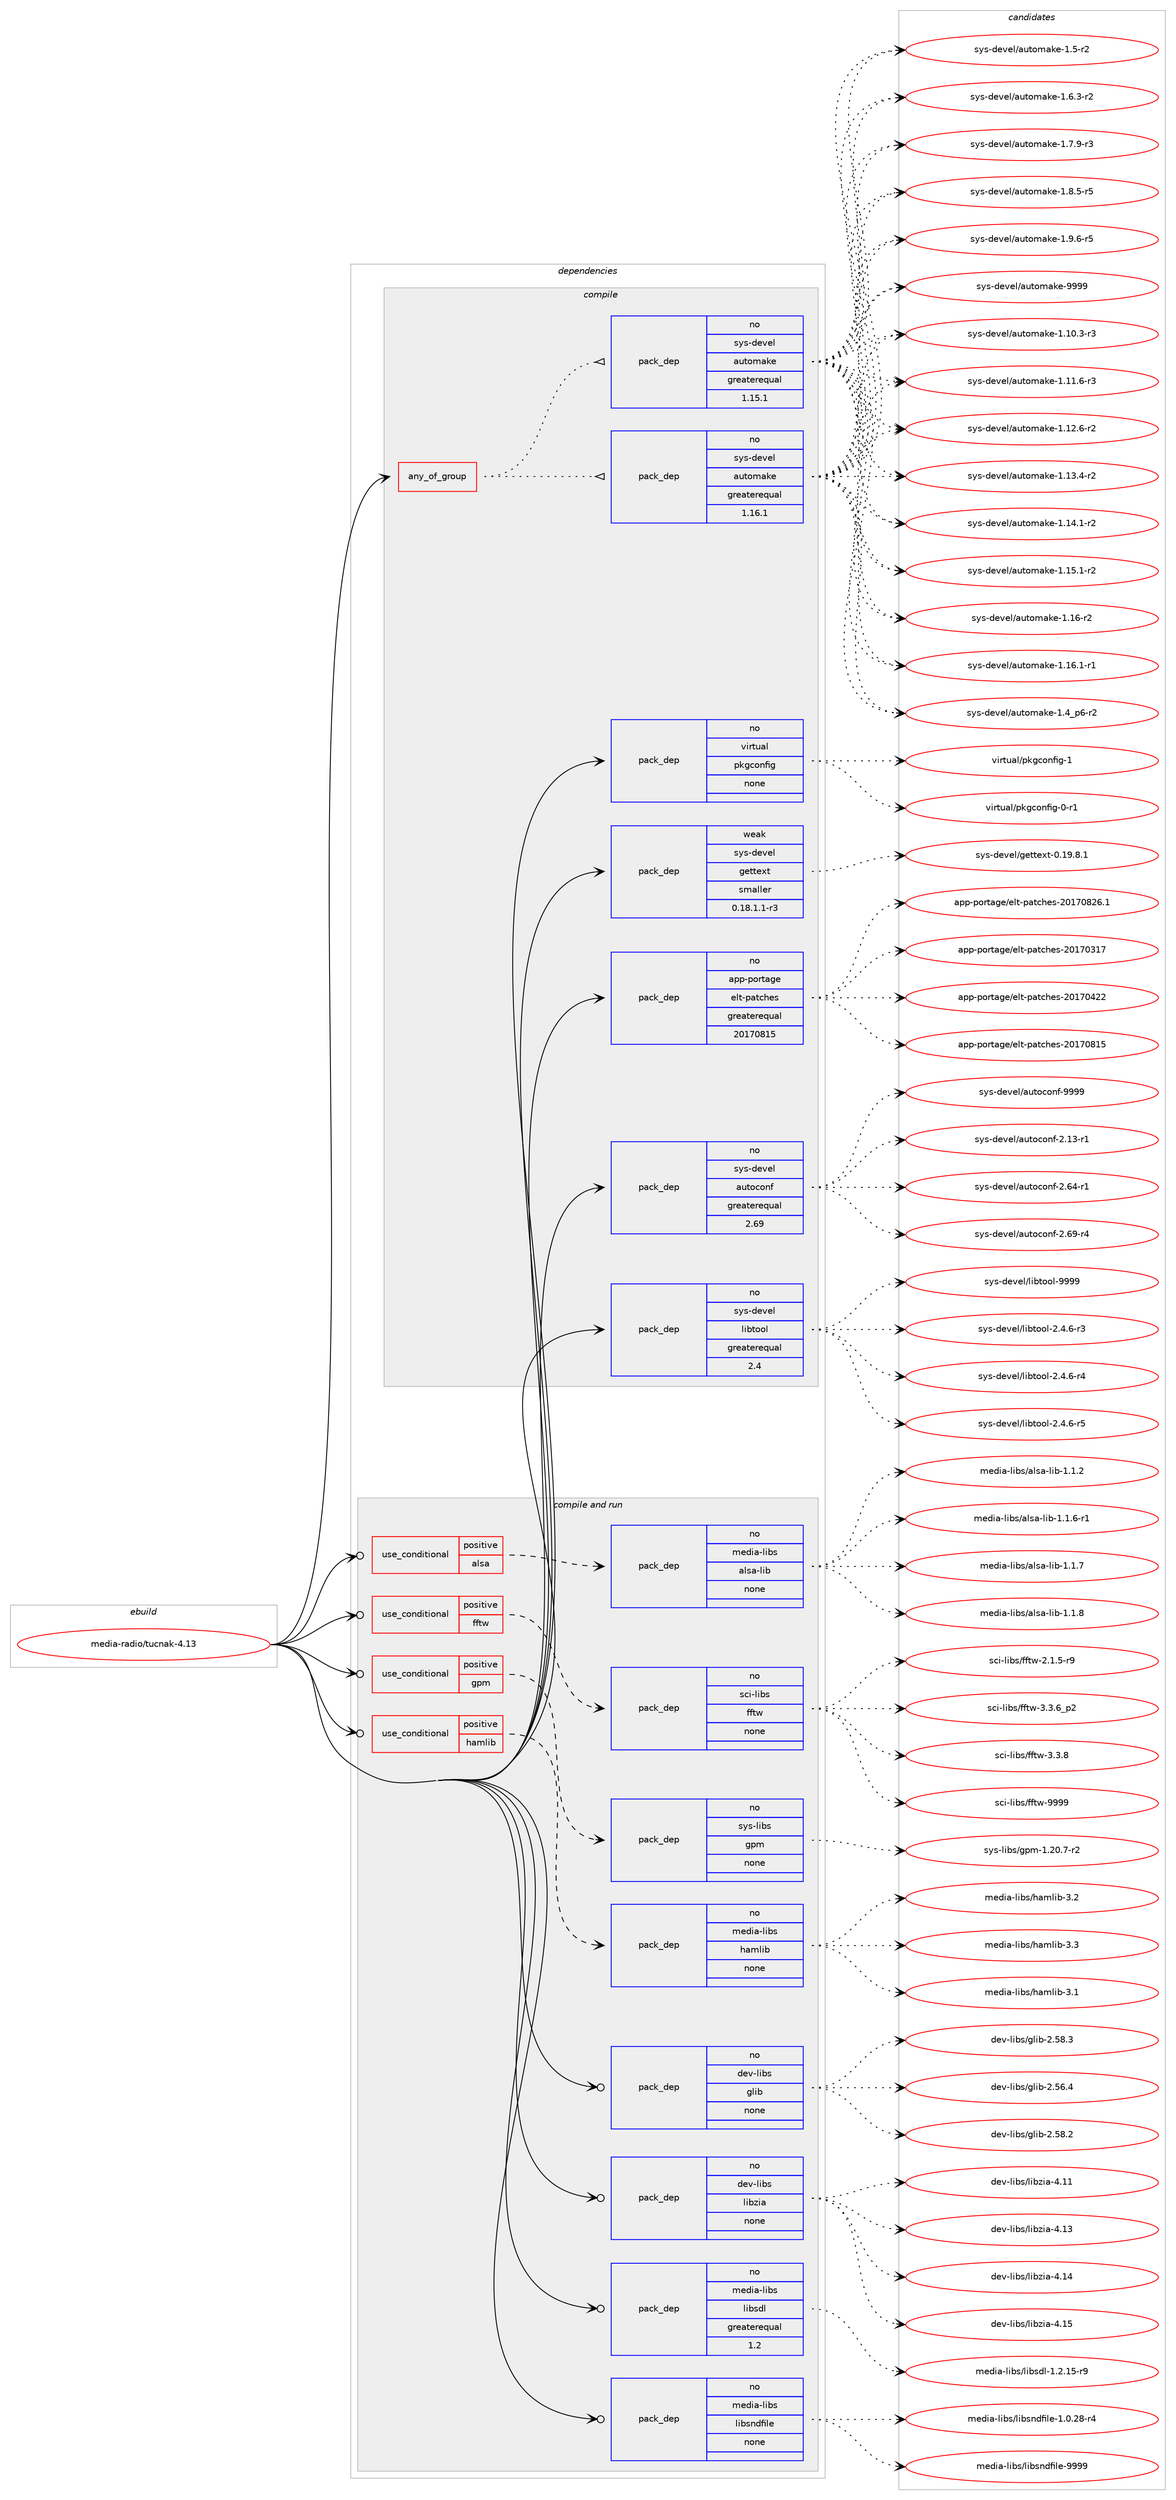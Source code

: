 digraph prolog {

# *************
# Graph options
# *************

newrank=true;
concentrate=true;
compound=true;
graph [rankdir=LR,fontname=Helvetica,fontsize=10,ranksep=1.5];#, ranksep=2.5, nodesep=0.2];
edge  [arrowhead=vee];
node  [fontname=Helvetica,fontsize=10];

# **********
# The ebuild
# **********

subgraph cluster_leftcol {
color=gray;
rank=same;
label=<<i>ebuild</i>>;
id [label="media-radio/tucnak-4.13", color=red, width=4, href="../media-radio/tucnak-4.13.svg"];
}

# ****************
# The dependencies
# ****************

subgraph cluster_midcol {
color=gray;
label=<<i>dependencies</i>>;
subgraph cluster_compile {
fillcolor="#eeeeee";
style=filled;
label=<<i>compile</i>>;
subgraph any25404 {
dependency1623631 [label=<<TABLE BORDER="0" CELLBORDER="1" CELLSPACING="0" CELLPADDING="4"><TR><TD CELLPADDING="10">any_of_group</TD></TR></TABLE>>, shape=none, color=red];subgraph pack1160831 {
dependency1623632 [label=<<TABLE BORDER="0" CELLBORDER="1" CELLSPACING="0" CELLPADDING="4" WIDTH="220"><TR><TD ROWSPAN="6" CELLPADDING="30">pack_dep</TD></TR><TR><TD WIDTH="110">no</TD></TR><TR><TD>sys-devel</TD></TR><TR><TD>automake</TD></TR><TR><TD>greaterequal</TD></TR><TR><TD>1.16.1</TD></TR></TABLE>>, shape=none, color=blue];
}
dependency1623631:e -> dependency1623632:w [weight=20,style="dotted",arrowhead="oinv"];
subgraph pack1160832 {
dependency1623633 [label=<<TABLE BORDER="0" CELLBORDER="1" CELLSPACING="0" CELLPADDING="4" WIDTH="220"><TR><TD ROWSPAN="6" CELLPADDING="30">pack_dep</TD></TR><TR><TD WIDTH="110">no</TD></TR><TR><TD>sys-devel</TD></TR><TR><TD>automake</TD></TR><TR><TD>greaterequal</TD></TR><TR><TD>1.15.1</TD></TR></TABLE>>, shape=none, color=blue];
}
dependency1623631:e -> dependency1623633:w [weight=20,style="dotted",arrowhead="oinv"];
}
id:e -> dependency1623631:w [weight=20,style="solid",arrowhead="vee"];
subgraph pack1160833 {
dependency1623634 [label=<<TABLE BORDER="0" CELLBORDER="1" CELLSPACING="0" CELLPADDING="4" WIDTH="220"><TR><TD ROWSPAN="6" CELLPADDING="30">pack_dep</TD></TR><TR><TD WIDTH="110">no</TD></TR><TR><TD>app-portage</TD></TR><TR><TD>elt-patches</TD></TR><TR><TD>greaterequal</TD></TR><TR><TD>20170815</TD></TR></TABLE>>, shape=none, color=blue];
}
id:e -> dependency1623634:w [weight=20,style="solid",arrowhead="vee"];
subgraph pack1160834 {
dependency1623635 [label=<<TABLE BORDER="0" CELLBORDER="1" CELLSPACING="0" CELLPADDING="4" WIDTH="220"><TR><TD ROWSPAN="6" CELLPADDING="30">pack_dep</TD></TR><TR><TD WIDTH="110">no</TD></TR><TR><TD>sys-devel</TD></TR><TR><TD>autoconf</TD></TR><TR><TD>greaterequal</TD></TR><TR><TD>2.69</TD></TR></TABLE>>, shape=none, color=blue];
}
id:e -> dependency1623635:w [weight=20,style="solid",arrowhead="vee"];
subgraph pack1160835 {
dependency1623636 [label=<<TABLE BORDER="0" CELLBORDER="1" CELLSPACING="0" CELLPADDING="4" WIDTH="220"><TR><TD ROWSPAN="6" CELLPADDING="30">pack_dep</TD></TR><TR><TD WIDTH="110">no</TD></TR><TR><TD>sys-devel</TD></TR><TR><TD>libtool</TD></TR><TR><TD>greaterequal</TD></TR><TR><TD>2.4</TD></TR></TABLE>>, shape=none, color=blue];
}
id:e -> dependency1623636:w [weight=20,style="solid",arrowhead="vee"];
subgraph pack1160836 {
dependency1623637 [label=<<TABLE BORDER="0" CELLBORDER="1" CELLSPACING="0" CELLPADDING="4" WIDTH="220"><TR><TD ROWSPAN="6" CELLPADDING="30">pack_dep</TD></TR><TR><TD WIDTH="110">no</TD></TR><TR><TD>virtual</TD></TR><TR><TD>pkgconfig</TD></TR><TR><TD>none</TD></TR><TR><TD></TD></TR></TABLE>>, shape=none, color=blue];
}
id:e -> dependency1623637:w [weight=20,style="solid",arrowhead="vee"];
subgraph pack1160837 {
dependency1623638 [label=<<TABLE BORDER="0" CELLBORDER="1" CELLSPACING="0" CELLPADDING="4" WIDTH="220"><TR><TD ROWSPAN="6" CELLPADDING="30">pack_dep</TD></TR><TR><TD WIDTH="110">weak</TD></TR><TR><TD>sys-devel</TD></TR><TR><TD>gettext</TD></TR><TR><TD>smaller</TD></TR><TR><TD>0.18.1.1-r3</TD></TR></TABLE>>, shape=none, color=blue];
}
id:e -> dependency1623638:w [weight=20,style="solid",arrowhead="vee"];
}
subgraph cluster_compileandrun {
fillcolor="#eeeeee";
style=filled;
label=<<i>compile and run</i>>;
subgraph cond436626 {
dependency1623639 [label=<<TABLE BORDER="0" CELLBORDER="1" CELLSPACING="0" CELLPADDING="4"><TR><TD ROWSPAN="3" CELLPADDING="10">use_conditional</TD></TR><TR><TD>positive</TD></TR><TR><TD>alsa</TD></TR></TABLE>>, shape=none, color=red];
subgraph pack1160838 {
dependency1623640 [label=<<TABLE BORDER="0" CELLBORDER="1" CELLSPACING="0" CELLPADDING="4" WIDTH="220"><TR><TD ROWSPAN="6" CELLPADDING="30">pack_dep</TD></TR><TR><TD WIDTH="110">no</TD></TR><TR><TD>media-libs</TD></TR><TR><TD>alsa-lib</TD></TR><TR><TD>none</TD></TR><TR><TD></TD></TR></TABLE>>, shape=none, color=blue];
}
dependency1623639:e -> dependency1623640:w [weight=20,style="dashed",arrowhead="vee"];
}
id:e -> dependency1623639:w [weight=20,style="solid",arrowhead="odotvee"];
subgraph cond436627 {
dependency1623641 [label=<<TABLE BORDER="0" CELLBORDER="1" CELLSPACING="0" CELLPADDING="4"><TR><TD ROWSPAN="3" CELLPADDING="10">use_conditional</TD></TR><TR><TD>positive</TD></TR><TR><TD>fftw</TD></TR></TABLE>>, shape=none, color=red];
subgraph pack1160839 {
dependency1623642 [label=<<TABLE BORDER="0" CELLBORDER="1" CELLSPACING="0" CELLPADDING="4" WIDTH="220"><TR><TD ROWSPAN="6" CELLPADDING="30">pack_dep</TD></TR><TR><TD WIDTH="110">no</TD></TR><TR><TD>sci-libs</TD></TR><TR><TD>fftw</TD></TR><TR><TD>none</TD></TR><TR><TD></TD></TR></TABLE>>, shape=none, color=blue];
}
dependency1623641:e -> dependency1623642:w [weight=20,style="dashed",arrowhead="vee"];
}
id:e -> dependency1623641:w [weight=20,style="solid",arrowhead="odotvee"];
subgraph cond436628 {
dependency1623643 [label=<<TABLE BORDER="0" CELLBORDER="1" CELLSPACING="0" CELLPADDING="4"><TR><TD ROWSPAN="3" CELLPADDING="10">use_conditional</TD></TR><TR><TD>positive</TD></TR><TR><TD>gpm</TD></TR></TABLE>>, shape=none, color=red];
subgraph pack1160840 {
dependency1623644 [label=<<TABLE BORDER="0" CELLBORDER="1" CELLSPACING="0" CELLPADDING="4" WIDTH="220"><TR><TD ROWSPAN="6" CELLPADDING="30">pack_dep</TD></TR><TR><TD WIDTH="110">no</TD></TR><TR><TD>sys-libs</TD></TR><TR><TD>gpm</TD></TR><TR><TD>none</TD></TR><TR><TD></TD></TR></TABLE>>, shape=none, color=blue];
}
dependency1623643:e -> dependency1623644:w [weight=20,style="dashed",arrowhead="vee"];
}
id:e -> dependency1623643:w [weight=20,style="solid",arrowhead="odotvee"];
subgraph cond436629 {
dependency1623645 [label=<<TABLE BORDER="0" CELLBORDER="1" CELLSPACING="0" CELLPADDING="4"><TR><TD ROWSPAN="3" CELLPADDING="10">use_conditional</TD></TR><TR><TD>positive</TD></TR><TR><TD>hamlib</TD></TR></TABLE>>, shape=none, color=red];
subgraph pack1160841 {
dependency1623646 [label=<<TABLE BORDER="0" CELLBORDER="1" CELLSPACING="0" CELLPADDING="4" WIDTH="220"><TR><TD ROWSPAN="6" CELLPADDING="30">pack_dep</TD></TR><TR><TD WIDTH="110">no</TD></TR><TR><TD>media-libs</TD></TR><TR><TD>hamlib</TD></TR><TR><TD>none</TD></TR><TR><TD></TD></TR></TABLE>>, shape=none, color=blue];
}
dependency1623645:e -> dependency1623646:w [weight=20,style="dashed",arrowhead="vee"];
}
id:e -> dependency1623645:w [weight=20,style="solid",arrowhead="odotvee"];
subgraph pack1160842 {
dependency1623647 [label=<<TABLE BORDER="0" CELLBORDER="1" CELLSPACING="0" CELLPADDING="4" WIDTH="220"><TR><TD ROWSPAN="6" CELLPADDING="30">pack_dep</TD></TR><TR><TD WIDTH="110">no</TD></TR><TR><TD>dev-libs</TD></TR><TR><TD>glib</TD></TR><TR><TD>none</TD></TR><TR><TD></TD></TR></TABLE>>, shape=none, color=blue];
}
id:e -> dependency1623647:w [weight=20,style="solid",arrowhead="odotvee"];
subgraph pack1160843 {
dependency1623648 [label=<<TABLE BORDER="0" CELLBORDER="1" CELLSPACING="0" CELLPADDING="4" WIDTH="220"><TR><TD ROWSPAN="6" CELLPADDING="30">pack_dep</TD></TR><TR><TD WIDTH="110">no</TD></TR><TR><TD>dev-libs</TD></TR><TR><TD>libzia</TD></TR><TR><TD>none</TD></TR><TR><TD></TD></TR></TABLE>>, shape=none, color=blue];
}
id:e -> dependency1623648:w [weight=20,style="solid",arrowhead="odotvee"];
subgraph pack1160844 {
dependency1623649 [label=<<TABLE BORDER="0" CELLBORDER="1" CELLSPACING="0" CELLPADDING="4" WIDTH="220"><TR><TD ROWSPAN="6" CELLPADDING="30">pack_dep</TD></TR><TR><TD WIDTH="110">no</TD></TR><TR><TD>media-libs</TD></TR><TR><TD>libsdl</TD></TR><TR><TD>greaterequal</TD></TR><TR><TD>1.2</TD></TR></TABLE>>, shape=none, color=blue];
}
id:e -> dependency1623649:w [weight=20,style="solid",arrowhead="odotvee"];
subgraph pack1160845 {
dependency1623650 [label=<<TABLE BORDER="0" CELLBORDER="1" CELLSPACING="0" CELLPADDING="4" WIDTH="220"><TR><TD ROWSPAN="6" CELLPADDING="30">pack_dep</TD></TR><TR><TD WIDTH="110">no</TD></TR><TR><TD>media-libs</TD></TR><TR><TD>libsndfile</TD></TR><TR><TD>none</TD></TR><TR><TD></TD></TR></TABLE>>, shape=none, color=blue];
}
id:e -> dependency1623650:w [weight=20,style="solid",arrowhead="odotvee"];
}
subgraph cluster_run {
fillcolor="#eeeeee";
style=filled;
label=<<i>run</i>>;
}
}

# **************
# The candidates
# **************

subgraph cluster_choices {
rank=same;
color=gray;
label=<<i>candidates</i>>;

subgraph choice1160831 {
color=black;
nodesep=1;
choice11512111545100101118101108479711711611110997107101454946494846514511451 [label="sys-devel/automake-1.10.3-r3", color=red, width=4,href="../sys-devel/automake-1.10.3-r3.svg"];
choice11512111545100101118101108479711711611110997107101454946494946544511451 [label="sys-devel/automake-1.11.6-r3", color=red, width=4,href="../sys-devel/automake-1.11.6-r3.svg"];
choice11512111545100101118101108479711711611110997107101454946495046544511450 [label="sys-devel/automake-1.12.6-r2", color=red, width=4,href="../sys-devel/automake-1.12.6-r2.svg"];
choice11512111545100101118101108479711711611110997107101454946495146524511450 [label="sys-devel/automake-1.13.4-r2", color=red, width=4,href="../sys-devel/automake-1.13.4-r2.svg"];
choice11512111545100101118101108479711711611110997107101454946495246494511450 [label="sys-devel/automake-1.14.1-r2", color=red, width=4,href="../sys-devel/automake-1.14.1-r2.svg"];
choice11512111545100101118101108479711711611110997107101454946495346494511450 [label="sys-devel/automake-1.15.1-r2", color=red, width=4,href="../sys-devel/automake-1.15.1-r2.svg"];
choice1151211154510010111810110847971171161111099710710145494649544511450 [label="sys-devel/automake-1.16-r2", color=red, width=4,href="../sys-devel/automake-1.16-r2.svg"];
choice11512111545100101118101108479711711611110997107101454946495446494511449 [label="sys-devel/automake-1.16.1-r1", color=red, width=4,href="../sys-devel/automake-1.16.1-r1.svg"];
choice115121115451001011181011084797117116111109971071014549465295112544511450 [label="sys-devel/automake-1.4_p6-r2", color=red, width=4,href="../sys-devel/automake-1.4_p6-r2.svg"];
choice11512111545100101118101108479711711611110997107101454946534511450 [label="sys-devel/automake-1.5-r2", color=red, width=4,href="../sys-devel/automake-1.5-r2.svg"];
choice115121115451001011181011084797117116111109971071014549465446514511450 [label="sys-devel/automake-1.6.3-r2", color=red, width=4,href="../sys-devel/automake-1.6.3-r2.svg"];
choice115121115451001011181011084797117116111109971071014549465546574511451 [label="sys-devel/automake-1.7.9-r3", color=red, width=4,href="../sys-devel/automake-1.7.9-r3.svg"];
choice115121115451001011181011084797117116111109971071014549465646534511453 [label="sys-devel/automake-1.8.5-r5", color=red, width=4,href="../sys-devel/automake-1.8.5-r5.svg"];
choice115121115451001011181011084797117116111109971071014549465746544511453 [label="sys-devel/automake-1.9.6-r5", color=red, width=4,href="../sys-devel/automake-1.9.6-r5.svg"];
choice115121115451001011181011084797117116111109971071014557575757 [label="sys-devel/automake-9999", color=red, width=4,href="../sys-devel/automake-9999.svg"];
dependency1623632:e -> choice11512111545100101118101108479711711611110997107101454946494846514511451:w [style=dotted,weight="100"];
dependency1623632:e -> choice11512111545100101118101108479711711611110997107101454946494946544511451:w [style=dotted,weight="100"];
dependency1623632:e -> choice11512111545100101118101108479711711611110997107101454946495046544511450:w [style=dotted,weight="100"];
dependency1623632:e -> choice11512111545100101118101108479711711611110997107101454946495146524511450:w [style=dotted,weight="100"];
dependency1623632:e -> choice11512111545100101118101108479711711611110997107101454946495246494511450:w [style=dotted,weight="100"];
dependency1623632:e -> choice11512111545100101118101108479711711611110997107101454946495346494511450:w [style=dotted,weight="100"];
dependency1623632:e -> choice1151211154510010111810110847971171161111099710710145494649544511450:w [style=dotted,weight="100"];
dependency1623632:e -> choice11512111545100101118101108479711711611110997107101454946495446494511449:w [style=dotted,weight="100"];
dependency1623632:e -> choice115121115451001011181011084797117116111109971071014549465295112544511450:w [style=dotted,weight="100"];
dependency1623632:e -> choice11512111545100101118101108479711711611110997107101454946534511450:w [style=dotted,weight="100"];
dependency1623632:e -> choice115121115451001011181011084797117116111109971071014549465446514511450:w [style=dotted,weight="100"];
dependency1623632:e -> choice115121115451001011181011084797117116111109971071014549465546574511451:w [style=dotted,weight="100"];
dependency1623632:e -> choice115121115451001011181011084797117116111109971071014549465646534511453:w [style=dotted,weight="100"];
dependency1623632:e -> choice115121115451001011181011084797117116111109971071014549465746544511453:w [style=dotted,weight="100"];
dependency1623632:e -> choice115121115451001011181011084797117116111109971071014557575757:w [style=dotted,weight="100"];
}
subgraph choice1160832 {
color=black;
nodesep=1;
choice11512111545100101118101108479711711611110997107101454946494846514511451 [label="sys-devel/automake-1.10.3-r3", color=red, width=4,href="../sys-devel/automake-1.10.3-r3.svg"];
choice11512111545100101118101108479711711611110997107101454946494946544511451 [label="sys-devel/automake-1.11.6-r3", color=red, width=4,href="../sys-devel/automake-1.11.6-r3.svg"];
choice11512111545100101118101108479711711611110997107101454946495046544511450 [label="sys-devel/automake-1.12.6-r2", color=red, width=4,href="../sys-devel/automake-1.12.6-r2.svg"];
choice11512111545100101118101108479711711611110997107101454946495146524511450 [label="sys-devel/automake-1.13.4-r2", color=red, width=4,href="../sys-devel/automake-1.13.4-r2.svg"];
choice11512111545100101118101108479711711611110997107101454946495246494511450 [label="sys-devel/automake-1.14.1-r2", color=red, width=4,href="../sys-devel/automake-1.14.1-r2.svg"];
choice11512111545100101118101108479711711611110997107101454946495346494511450 [label="sys-devel/automake-1.15.1-r2", color=red, width=4,href="../sys-devel/automake-1.15.1-r2.svg"];
choice1151211154510010111810110847971171161111099710710145494649544511450 [label="sys-devel/automake-1.16-r2", color=red, width=4,href="../sys-devel/automake-1.16-r2.svg"];
choice11512111545100101118101108479711711611110997107101454946495446494511449 [label="sys-devel/automake-1.16.1-r1", color=red, width=4,href="../sys-devel/automake-1.16.1-r1.svg"];
choice115121115451001011181011084797117116111109971071014549465295112544511450 [label="sys-devel/automake-1.4_p6-r2", color=red, width=4,href="../sys-devel/automake-1.4_p6-r2.svg"];
choice11512111545100101118101108479711711611110997107101454946534511450 [label="sys-devel/automake-1.5-r2", color=red, width=4,href="../sys-devel/automake-1.5-r2.svg"];
choice115121115451001011181011084797117116111109971071014549465446514511450 [label="sys-devel/automake-1.6.3-r2", color=red, width=4,href="../sys-devel/automake-1.6.3-r2.svg"];
choice115121115451001011181011084797117116111109971071014549465546574511451 [label="sys-devel/automake-1.7.9-r3", color=red, width=4,href="../sys-devel/automake-1.7.9-r3.svg"];
choice115121115451001011181011084797117116111109971071014549465646534511453 [label="sys-devel/automake-1.8.5-r5", color=red, width=4,href="../sys-devel/automake-1.8.5-r5.svg"];
choice115121115451001011181011084797117116111109971071014549465746544511453 [label="sys-devel/automake-1.9.6-r5", color=red, width=4,href="../sys-devel/automake-1.9.6-r5.svg"];
choice115121115451001011181011084797117116111109971071014557575757 [label="sys-devel/automake-9999", color=red, width=4,href="../sys-devel/automake-9999.svg"];
dependency1623633:e -> choice11512111545100101118101108479711711611110997107101454946494846514511451:w [style=dotted,weight="100"];
dependency1623633:e -> choice11512111545100101118101108479711711611110997107101454946494946544511451:w [style=dotted,weight="100"];
dependency1623633:e -> choice11512111545100101118101108479711711611110997107101454946495046544511450:w [style=dotted,weight="100"];
dependency1623633:e -> choice11512111545100101118101108479711711611110997107101454946495146524511450:w [style=dotted,weight="100"];
dependency1623633:e -> choice11512111545100101118101108479711711611110997107101454946495246494511450:w [style=dotted,weight="100"];
dependency1623633:e -> choice11512111545100101118101108479711711611110997107101454946495346494511450:w [style=dotted,weight="100"];
dependency1623633:e -> choice1151211154510010111810110847971171161111099710710145494649544511450:w [style=dotted,weight="100"];
dependency1623633:e -> choice11512111545100101118101108479711711611110997107101454946495446494511449:w [style=dotted,weight="100"];
dependency1623633:e -> choice115121115451001011181011084797117116111109971071014549465295112544511450:w [style=dotted,weight="100"];
dependency1623633:e -> choice11512111545100101118101108479711711611110997107101454946534511450:w [style=dotted,weight="100"];
dependency1623633:e -> choice115121115451001011181011084797117116111109971071014549465446514511450:w [style=dotted,weight="100"];
dependency1623633:e -> choice115121115451001011181011084797117116111109971071014549465546574511451:w [style=dotted,weight="100"];
dependency1623633:e -> choice115121115451001011181011084797117116111109971071014549465646534511453:w [style=dotted,weight="100"];
dependency1623633:e -> choice115121115451001011181011084797117116111109971071014549465746544511453:w [style=dotted,weight="100"];
dependency1623633:e -> choice115121115451001011181011084797117116111109971071014557575757:w [style=dotted,weight="100"];
}
subgraph choice1160833 {
color=black;
nodesep=1;
choice97112112451121111141169710310147101108116451129711699104101115455048495548514955 [label="app-portage/elt-patches-20170317", color=red, width=4,href="../app-portage/elt-patches-20170317.svg"];
choice97112112451121111141169710310147101108116451129711699104101115455048495548525050 [label="app-portage/elt-patches-20170422", color=red, width=4,href="../app-portage/elt-patches-20170422.svg"];
choice97112112451121111141169710310147101108116451129711699104101115455048495548564953 [label="app-portage/elt-patches-20170815", color=red, width=4,href="../app-portage/elt-patches-20170815.svg"];
choice971121124511211111411697103101471011081164511297116991041011154550484955485650544649 [label="app-portage/elt-patches-20170826.1", color=red, width=4,href="../app-portage/elt-patches-20170826.1.svg"];
dependency1623634:e -> choice97112112451121111141169710310147101108116451129711699104101115455048495548514955:w [style=dotted,weight="100"];
dependency1623634:e -> choice97112112451121111141169710310147101108116451129711699104101115455048495548525050:w [style=dotted,weight="100"];
dependency1623634:e -> choice97112112451121111141169710310147101108116451129711699104101115455048495548564953:w [style=dotted,weight="100"];
dependency1623634:e -> choice971121124511211111411697103101471011081164511297116991041011154550484955485650544649:w [style=dotted,weight="100"];
}
subgraph choice1160834 {
color=black;
nodesep=1;
choice1151211154510010111810110847971171161119911111010245504649514511449 [label="sys-devel/autoconf-2.13-r1", color=red, width=4,href="../sys-devel/autoconf-2.13-r1.svg"];
choice1151211154510010111810110847971171161119911111010245504654524511449 [label="sys-devel/autoconf-2.64-r1", color=red, width=4,href="../sys-devel/autoconf-2.64-r1.svg"];
choice1151211154510010111810110847971171161119911111010245504654574511452 [label="sys-devel/autoconf-2.69-r4", color=red, width=4,href="../sys-devel/autoconf-2.69-r4.svg"];
choice115121115451001011181011084797117116111991111101024557575757 [label="sys-devel/autoconf-9999", color=red, width=4,href="../sys-devel/autoconf-9999.svg"];
dependency1623635:e -> choice1151211154510010111810110847971171161119911111010245504649514511449:w [style=dotted,weight="100"];
dependency1623635:e -> choice1151211154510010111810110847971171161119911111010245504654524511449:w [style=dotted,weight="100"];
dependency1623635:e -> choice1151211154510010111810110847971171161119911111010245504654574511452:w [style=dotted,weight="100"];
dependency1623635:e -> choice115121115451001011181011084797117116111991111101024557575757:w [style=dotted,weight="100"];
}
subgraph choice1160835 {
color=black;
nodesep=1;
choice1151211154510010111810110847108105981161111111084550465246544511451 [label="sys-devel/libtool-2.4.6-r3", color=red, width=4,href="../sys-devel/libtool-2.4.6-r3.svg"];
choice1151211154510010111810110847108105981161111111084550465246544511452 [label="sys-devel/libtool-2.4.6-r4", color=red, width=4,href="../sys-devel/libtool-2.4.6-r4.svg"];
choice1151211154510010111810110847108105981161111111084550465246544511453 [label="sys-devel/libtool-2.4.6-r5", color=red, width=4,href="../sys-devel/libtool-2.4.6-r5.svg"];
choice1151211154510010111810110847108105981161111111084557575757 [label="sys-devel/libtool-9999", color=red, width=4,href="../sys-devel/libtool-9999.svg"];
dependency1623636:e -> choice1151211154510010111810110847108105981161111111084550465246544511451:w [style=dotted,weight="100"];
dependency1623636:e -> choice1151211154510010111810110847108105981161111111084550465246544511452:w [style=dotted,weight="100"];
dependency1623636:e -> choice1151211154510010111810110847108105981161111111084550465246544511453:w [style=dotted,weight="100"];
dependency1623636:e -> choice1151211154510010111810110847108105981161111111084557575757:w [style=dotted,weight="100"];
}
subgraph choice1160836 {
color=black;
nodesep=1;
choice11810511411611797108471121071039911111010210510345484511449 [label="virtual/pkgconfig-0-r1", color=red, width=4,href="../virtual/pkgconfig-0-r1.svg"];
choice1181051141161179710847112107103991111101021051034549 [label="virtual/pkgconfig-1", color=red, width=4,href="../virtual/pkgconfig-1.svg"];
dependency1623637:e -> choice11810511411611797108471121071039911111010210510345484511449:w [style=dotted,weight="100"];
dependency1623637:e -> choice1181051141161179710847112107103991111101021051034549:w [style=dotted,weight="100"];
}
subgraph choice1160837 {
color=black;
nodesep=1;
choice1151211154510010111810110847103101116116101120116454846495746564649 [label="sys-devel/gettext-0.19.8.1", color=red, width=4,href="../sys-devel/gettext-0.19.8.1.svg"];
dependency1623638:e -> choice1151211154510010111810110847103101116116101120116454846495746564649:w [style=dotted,weight="100"];
}
subgraph choice1160838 {
color=black;
nodesep=1;
choice1091011001059745108105981154797108115974510810598454946494650 [label="media-libs/alsa-lib-1.1.2", color=red, width=4,href="../media-libs/alsa-lib-1.1.2.svg"];
choice10910110010597451081059811547971081159745108105984549464946544511449 [label="media-libs/alsa-lib-1.1.6-r1", color=red, width=4,href="../media-libs/alsa-lib-1.1.6-r1.svg"];
choice1091011001059745108105981154797108115974510810598454946494655 [label="media-libs/alsa-lib-1.1.7", color=red, width=4,href="../media-libs/alsa-lib-1.1.7.svg"];
choice1091011001059745108105981154797108115974510810598454946494656 [label="media-libs/alsa-lib-1.1.8", color=red, width=4,href="../media-libs/alsa-lib-1.1.8.svg"];
dependency1623640:e -> choice1091011001059745108105981154797108115974510810598454946494650:w [style=dotted,weight="100"];
dependency1623640:e -> choice10910110010597451081059811547971081159745108105984549464946544511449:w [style=dotted,weight="100"];
dependency1623640:e -> choice1091011001059745108105981154797108115974510810598454946494655:w [style=dotted,weight="100"];
dependency1623640:e -> choice1091011001059745108105981154797108115974510810598454946494656:w [style=dotted,weight="100"];
}
subgraph choice1160839 {
color=black;
nodesep=1;
choice115991054510810598115471021021161194550464946534511457 [label="sci-libs/fftw-2.1.5-r9", color=red, width=4,href="../sci-libs/fftw-2.1.5-r9.svg"];
choice115991054510810598115471021021161194551465146549511250 [label="sci-libs/fftw-3.3.6_p2", color=red, width=4,href="../sci-libs/fftw-3.3.6_p2.svg"];
choice11599105451081059811547102102116119455146514656 [label="sci-libs/fftw-3.3.8", color=red, width=4,href="../sci-libs/fftw-3.3.8.svg"];
choice115991054510810598115471021021161194557575757 [label="sci-libs/fftw-9999", color=red, width=4,href="../sci-libs/fftw-9999.svg"];
dependency1623642:e -> choice115991054510810598115471021021161194550464946534511457:w [style=dotted,weight="100"];
dependency1623642:e -> choice115991054510810598115471021021161194551465146549511250:w [style=dotted,weight="100"];
dependency1623642:e -> choice11599105451081059811547102102116119455146514656:w [style=dotted,weight="100"];
dependency1623642:e -> choice115991054510810598115471021021161194557575757:w [style=dotted,weight="100"];
}
subgraph choice1160840 {
color=black;
nodesep=1;
choice115121115451081059811547103112109454946504846554511450 [label="sys-libs/gpm-1.20.7-r2", color=red, width=4,href="../sys-libs/gpm-1.20.7-r2.svg"];
dependency1623644:e -> choice115121115451081059811547103112109454946504846554511450:w [style=dotted,weight="100"];
}
subgraph choice1160841 {
color=black;
nodesep=1;
choice10910110010597451081059811547104971091081059845514649 [label="media-libs/hamlib-3.1", color=red, width=4,href="../media-libs/hamlib-3.1.svg"];
choice10910110010597451081059811547104971091081059845514650 [label="media-libs/hamlib-3.2", color=red, width=4,href="../media-libs/hamlib-3.2.svg"];
choice10910110010597451081059811547104971091081059845514651 [label="media-libs/hamlib-3.3", color=red, width=4,href="../media-libs/hamlib-3.3.svg"];
dependency1623646:e -> choice10910110010597451081059811547104971091081059845514649:w [style=dotted,weight="100"];
dependency1623646:e -> choice10910110010597451081059811547104971091081059845514650:w [style=dotted,weight="100"];
dependency1623646:e -> choice10910110010597451081059811547104971091081059845514651:w [style=dotted,weight="100"];
}
subgraph choice1160842 {
color=black;
nodesep=1;
choice1001011184510810598115471031081059845504653544652 [label="dev-libs/glib-2.56.4", color=red, width=4,href="../dev-libs/glib-2.56.4.svg"];
choice1001011184510810598115471031081059845504653564650 [label="dev-libs/glib-2.58.2", color=red, width=4,href="../dev-libs/glib-2.58.2.svg"];
choice1001011184510810598115471031081059845504653564651 [label="dev-libs/glib-2.58.3", color=red, width=4,href="../dev-libs/glib-2.58.3.svg"];
dependency1623647:e -> choice1001011184510810598115471031081059845504653544652:w [style=dotted,weight="100"];
dependency1623647:e -> choice1001011184510810598115471031081059845504653564650:w [style=dotted,weight="100"];
dependency1623647:e -> choice1001011184510810598115471031081059845504653564651:w [style=dotted,weight="100"];
}
subgraph choice1160843 {
color=black;
nodesep=1;
choice10010111845108105981154710810598122105974552464949 [label="dev-libs/libzia-4.11", color=red, width=4,href="../dev-libs/libzia-4.11.svg"];
choice10010111845108105981154710810598122105974552464951 [label="dev-libs/libzia-4.13", color=red, width=4,href="../dev-libs/libzia-4.13.svg"];
choice10010111845108105981154710810598122105974552464952 [label="dev-libs/libzia-4.14", color=red, width=4,href="../dev-libs/libzia-4.14.svg"];
choice10010111845108105981154710810598122105974552464953 [label="dev-libs/libzia-4.15", color=red, width=4,href="../dev-libs/libzia-4.15.svg"];
dependency1623648:e -> choice10010111845108105981154710810598122105974552464949:w [style=dotted,weight="100"];
dependency1623648:e -> choice10010111845108105981154710810598122105974552464951:w [style=dotted,weight="100"];
dependency1623648:e -> choice10010111845108105981154710810598122105974552464952:w [style=dotted,weight="100"];
dependency1623648:e -> choice10010111845108105981154710810598122105974552464953:w [style=dotted,weight="100"];
}
subgraph choice1160844 {
color=black;
nodesep=1;
choice1091011001059745108105981154710810598115100108454946504649534511457 [label="media-libs/libsdl-1.2.15-r9", color=red, width=4,href="../media-libs/libsdl-1.2.15-r9.svg"];
dependency1623649:e -> choice1091011001059745108105981154710810598115100108454946504649534511457:w [style=dotted,weight="100"];
}
subgraph choice1160845 {
color=black;
nodesep=1;
choice1091011001059745108105981154710810598115110100102105108101454946484650564511452 [label="media-libs/libsndfile-1.0.28-r4", color=red, width=4,href="../media-libs/libsndfile-1.0.28-r4.svg"];
choice10910110010597451081059811547108105981151101001021051081014557575757 [label="media-libs/libsndfile-9999", color=red, width=4,href="../media-libs/libsndfile-9999.svg"];
dependency1623650:e -> choice1091011001059745108105981154710810598115110100102105108101454946484650564511452:w [style=dotted,weight="100"];
dependency1623650:e -> choice10910110010597451081059811547108105981151101001021051081014557575757:w [style=dotted,weight="100"];
}
}

}
